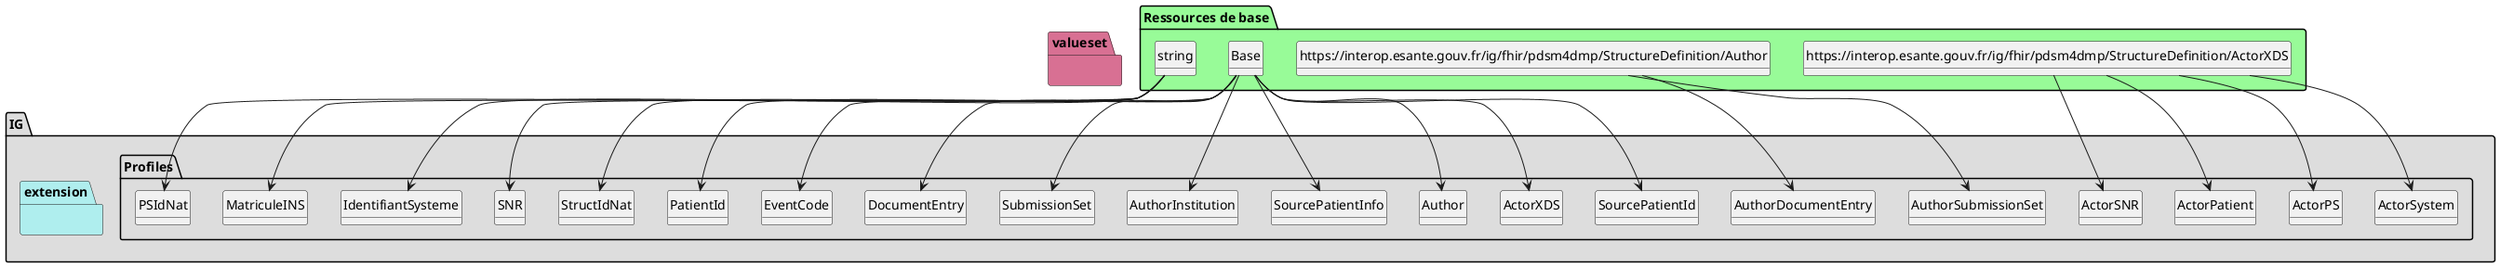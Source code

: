 @startuml
set namespaceSeparator ?
hide circle
hide class fields

package IG #DDDDDD{

     package Profiles #DDDDDD{

        class ActorPS{

             ActorPS => [None..None]
             ActorPS.XCN1[x] => [None..None]
             ActorPS.XCN2 => [None..None]
             ActorPS.XCN3 => [None..None]
             ActorPS.XCN9.composant2 => [None..None]
             ActorPS.XCN10 => [None..None]
             ActorPS.XCN13 => [None..None]
        } 

        class ActorPatient{

             ActorPatient => [None..None]
             ActorPatient.XCN1[x] => [None..None]
             ActorPatient.XCN2 => [None..None]
             ActorPatient.XCN3 => [None..None]
             ActorPatient.XCN9.composant2 => [None..None]
             ActorPatient.XCN10 => [None..None]
             ActorPatient.XCN13 => [None..None]
        } 

        class ActorSNR{

             ActorSNR => [None..None]
             ActorSNR.XCN1[x] => [None..None]
             ActorSNR.XCN2 => [None..None]
             ActorSNR.XCN3 => [None..None]
             ActorSNR.XCN9.composant2 => [None..None]
             ActorSNR.XCN10 => [None..None]
             ActorSNR.XCN13 => [None..None]
        } 

        class ActorSystem{

             ActorSystem => [None..None]
             ActorSystem.XCN1[x] => [None..None]
             ActorSystem.XCN2 => [None..None]
             ActorSystem.XCN3 => [None..None]
             ActorSystem.XCN9.composant2 => [None..None]
             ActorSystem.XCN10 => [None..None]
             ActorSystem.XCN13 => [None..None]
        } 

        class ActorXDS{

             ActorXDS => [None..None]
             ActorXDS.XCN1[x] => [1..1]
             ActorXDS.XCN2 => [1..1]
             ActorXDS.XCN3 => [1..1]
             ActorXDS.XCN9 => [1..1]
             ActorXDS.XCN9.composant1 => [0..0]
             ActorXDS.XCN9.composant2 => [1..1]
             ActorXDS.XCN9.composant3 => [1..1]
             ActorXDS.XCN10 => [1..1]
             ActorXDS.XCN13 => [1..1]
        } 

        class Author{

             Author => [None..None]
             Author.institution => [0..1]
             Author.person[x] => [1..1]
             Author.role => [0..*]
             Author.specialty => [0..1]
        } 

        class AuthorDocumentEntry{

             AuthorDocumentEntry => [None..None]
             AuthorDocumentEntry.institution => [None..None]
             AuthorDocumentEntry.person[x] => [None..None]
             AuthorDocumentEntry.role => [None..None]
             AuthorDocumentEntry.specialty => [None..None]
        } 

        class AuthorInstitution{

             AuthorInstitution => [None..None]
             AuthorInstitution.XON1 => [1..1]
             AuthorInstitution.XON6 => [1..1]
             AuthorInstitution.XON6.composant1 => [0..0]
             AuthorInstitution.XON6.composant2 => [1..1]
             AuthorInstitution.XON6.composant3 => [1..1]
             AuthorInstitution.XON7 => [1..1]
             AuthorInstitution.XON10 => [1..1]
        } 

        class AuthorSubmissionSet{

             AuthorSubmissionSet => [None..None]
             AuthorSubmissionSet.institution => [None..None]
             AuthorSubmissionSet.person[x] => [None..None]
             AuthorSubmissionSet.role => [None..None]
        } 

        class DocumentEntry{

             DocumentEntry => [None..None]
             DocumentEntry.entryUUID => [1..1]
             DocumentEntry.logicalId => [1..1]
             DocumentEntry.mimeType => [1..1]
             DocumentEntry.availabilityStatus => [1..1]
             DocumentEntry.hash => [1..1]
             DocumentEntry.size => [1..1]
             DocumentEntry.languageCode => [1..1]
             DocumentEntry.author => [1..*]
             DocumentEntry.legalAuthenticator[x] => [1..1]
             DocumentEntry.repositoryUniqueId => [1..1]
             DocumentEntry.serviceStartTime => [1..1]
             DocumentEntry.serviceEndTime => [0..1]
             DocumentEntry.sourcePatientID => [1..1]
             DocumentEntry.sourcePatientInfo => [1..1]
             DocumentEntry.URI => [1..1]
             DocumentEntry.title => [1..1]
             DocumentEntry.comments => [0..1]
             DocumentEntry.patientID => [1..1]
             DocumentEntry.uniqueId => [1..1]
             DocumentEntry.class => [1..1]
             DocumentEntry.confidentiality => [1..4]
             DocumentEntry.eventCodeList => [0..*]
             DocumentEntry.format => [1..1]
             DocumentEntry.healthcareFacilityTypeCode => [1..1]
             DocumentEntry.practiceSetting => [1..1]
             DocumentEntry.type => [1..1]
             DocumentEntry.documentAvailability => [0..1]
             DocumentEntry.homeCommunityId => [0..1]
             DocumentEntry.creationTime => [1..1]
             DocumentEntry.referenceIdList => [0..*]
             DocumentEntry.referenceIdList.CX1 => [1..1]
             DocumentEntry.referenceIdList.CX4 => [1..1]
             DocumentEntry.referenceIdList.CX5 => [1..1]
             DocumentEntry.version => [0..1]
        } 

        class EventCode{

             EventCode => [None..None]
             EventCode.eventCode => [1..1]
        } 

        class IdentifiantSysteme{

        } 

        class MatriculeINS{

        } 

        class PSIdNat{

        } 

        class PatientId{

             PatientId => [None..None]
             PatientId.CX1 => [1..1]
             PatientId.CX4 => [1..1]
             PatientId.CX5 => [1..1]
        } 

        class SNR{

        } 

        class SourcePatientId{

             SourcePatientId => [None..None]
             SourcePatientId.CX1 => [1..1]
             SourcePatientId.CX4 => [1..1]
             SourcePatientId.CX5 => [1..1]
        } 

        class SourcePatientInfo{

             SourcePatientInfo => [None..None]
             SourcePatientInfo.PID3 => [0..1]
             SourcePatientInfo.PID5 => [1..*]
             SourcePatientInfo.PID7 => [0..1]
             SourcePatientInfo.PID8 => [0..1]
             SourcePatientInfo.PID11 => [0..1]
             SourcePatientInfo.PID13 => [0..1]
             SourcePatientInfo.PID14 => [0..1]
             SourcePatientInfo.PID15 => [0..1]
             SourcePatientInfo.PID16 => [0..1]
             SourcePatientInfo.PID18 => [0..1]
             SourcePatientInfo.PID21 => [0..1]
        } 

        class StructIdNat{

        } 

        class SubmissionSet{

             SubmissionSet => [None..None]
             SubmissionSet.entryUUID => [1..1]
             SubmissionSet.availabilityStatus => [1..1]
             SubmissionSet.submissionTime => [1..1]
             SubmissionSet.title => [0..1]
             SubmissionSet.comments => [0..1]
             SubmissionSet.patientID => [1..1]
             SubmissionSet.sourceID => [1..1]
             SubmissionSet.uniqueID => [1..1]
             SubmissionSet.contentTypeCode => [1..1]
             SubmissionSet.author => [1..1]
             SubmissionSet.homeCommunityID => [0..1]
             SubmissionSet.intendedRecipient => [0..*]
         }

     }
     package extension #paleturquoise {


         }
     }
     package valueset #PaleVioletRed{
       }

package "Ressources de base" #palegreen {

 class "https://interop.esante.gouv.fr/ig/fhir/pdsm4dmp/StructureDefinition/ActorXDS" as  classb1fa6044c54073490b5e2804c2a7a77e 

    classb1fa6044c54073490b5e2804c2a7a77e --> ActorPS

 class "https://interop.esante.gouv.fr/ig/fhir/pdsm4dmp/StructureDefinition/ActorXDS" as  classb1fa6044c54073490b5e2804c2a7a77e 

    classb1fa6044c54073490b5e2804c2a7a77e --> ActorPatient

 class "https://interop.esante.gouv.fr/ig/fhir/pdsm4dmp/StructureDefinition/ActorXDS" as  classb1fa6044c54073490b5e2804c2a7a77e 

    classb1fa6044c54073490b5e2804c2a7a77e --> ActorSNR

 class "https://interop.esante.gouv.fr/ig/fhir/pdsm4dmp/StructureDefinition/ActorXDS" as  classb1fa6044c54073490b5e2804c2a7a77e 

    classb1fa6044c54073490b5e2804c2a7a77e --> ActorSystem

 class "Base" as  class095a1b43effec73955e31e790438de49 

    class095a1b43effec73955e31e790438de49 --> ActorXDS

 class "Base" as  class095a1b43effec73955e31e790438de49 

    class095a1b43effec73955e31e790438de49 --> Author

 class "https://interop.esante.gouv.fr/ig/fhir/pdsm4dmp/StructureDefinition/Author" as  classc2475048e2c7036063c8904a63957e62 

    classc2475048e2c7036063c8904a63957e62 --> AuthorDocumentEntry

 class "Base" as  class095a1b43effec73955e31e790438de49 

    class095a1b43effec73955e31e790438de49 --> AuthorInstitution

 class "https://interop.esante.gouv.fr/ig/fhir/pdsm4dmp/StructureDefinition/Author" as  classc2475048e2c7036063c8904a63957e62 

    classc2475048e2c7036063c8904a63957e62 --> AuthorSubmissionSet

 class "Base" as  class095a1b43effec73955e31e790438de49 

    class095a1b43effec73955e31e790438de49 --> DocumentEntry

 class "Base" as  class095a1b43effec73955e31e790438de49 

    class095a1b43effec73955e31e790438de49 --> EventCode

 class "string" as  classb45cffe084dd3d20d928bee85e7b0f21 

    classb45cffe084dd3d20d928bee85e7b0f21 --> IdentifiantSysteme

 class "string" as  classb45cffe084dd3d20d928bee85e7b0f21 

    classb45cffe084dd3d20d928bee85e7b0f21 --> MatriculeINS

 class "string" as  classb45cffe084dd3d20d928bee85e7b0f21 

    classb45cffe084dd3d20d928bee85e7b0f21 --> PSIdNat

 class "Base" as  class095a1b43effec73955e31e790438de49 

    class095a1b43effec73955e31e790438de49 --> PatientId

 class "string" as  classb45cffe084dd3d20d928bee85e7b0f21 

    classb45cffe084dd3d20d928bee85e7b0f21 --> SNR

 class "Base" as  class095a1b43effec73955e31e790438de49 

    class095a1b43effec73955e31e790438de49 --> SourcePatientId

 class "Base" as  class095a1b43effec73955e31e790438de49 

    class095a1b43effec73955e31e790438de49 --> SourcePatientInfo

 class "string" as  classb45cffe084dd3d20d928bee85e7b0f21 

    classb45cffe084dd3d20d928bee85e7b0f21 --> StructIdNat

 class "Base" as  class095a1b43effec73955e31e790438de49 

    class095a1b43effec73955e31e790438de49 --> SubmissionSet
}
@enduml